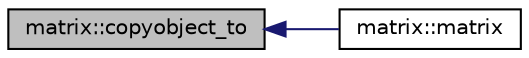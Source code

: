 digraph "matrix::copyobject_to"
{
  edge [fontname="Helvetica",fontsize="10",labelfontname="Helvetica",labelfontsize="10"];
  node [fontname="Helvetica",fontsize="10",shape=record];
  rankdir="LR";
  Node189 [label="matrix::copyobject_to",height=0.2,width=0.4,color="black", fillcolor="grey75", style="filled", fontcolor="black"];
  Node189 -> Node190 [dir="back",color="midnightblue",fontsize="10",style="solid",fontname="Helvetica"];
  Node190 [label="matrix::matrix",height=0.2,width=0.4,color="black", fillcolor="white", style="filled",URL="$d1/d8d/classmatrix.html#ac9e2b8134d8bd8d9789133c187d81d74"];
}
